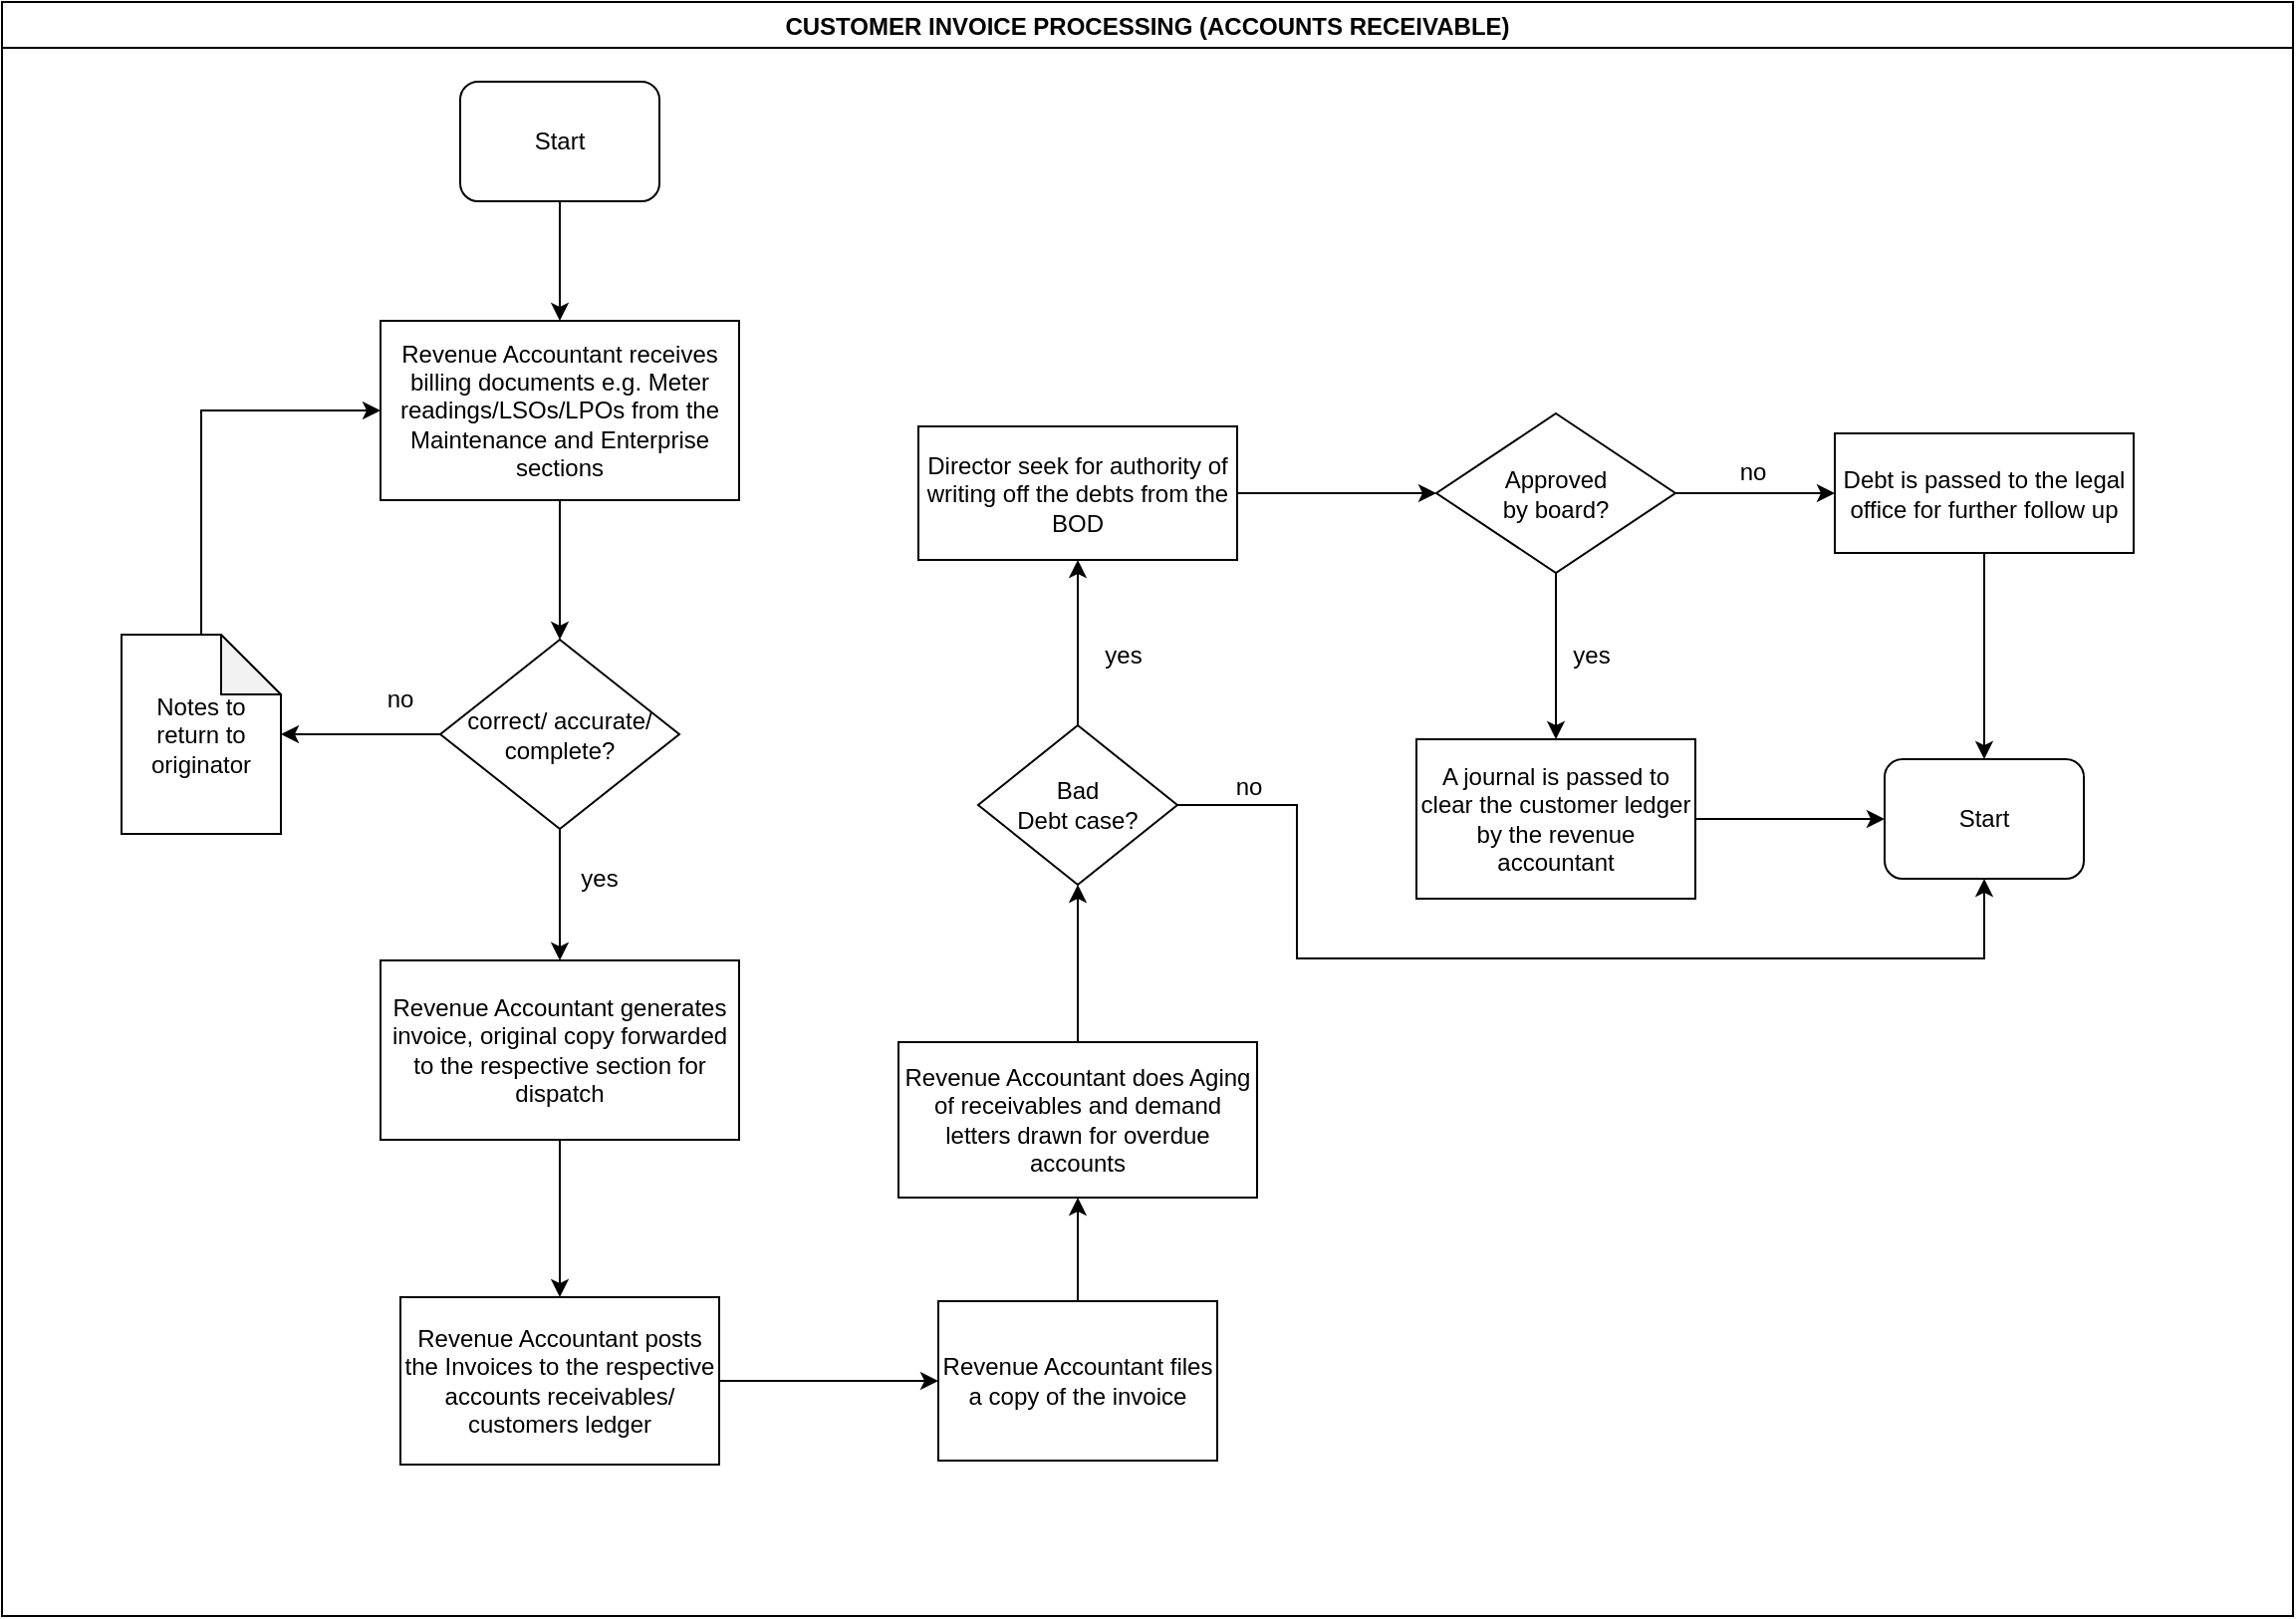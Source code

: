 <mxfile version="13.10.9" type="github">
  <diagram id="5-Zab5vDNF4LBHiWge62" name="Page-1">
    <mxGraphModel dx="1038" dy="547" grid="1" gridSize="10" guides="1" tooltips="1" connect="1" arrows="1" fold="1" page="1" pageScale="1" pageWidth="1169" pageHeight="827" math="0" shadow="0">
      <root>
        <mxCell id="0" />
        <mxCell id="1" parent="0" />
        <mxCell id="2TRREouervGF3PXGptxk-1" value="&#xa;CUSTOMER INVOICE PROCESSING (ACCOUNTS RECEIVABLE)&#xa;" style="swimlane;" vertex="1" parent="1">
          <mxGeometry x="10" y="10" width="1150" height="810" as="geometry" />
        </mxCell>
        <mxCell id="2TRREouervGF3PXGptxk-2" value="Start" style="rounded=1;whiteSpace=wrap;html=1;" vertex="1" parent="2TRREouervGF3PXGptxk-1">
          <mxGeometry x="230" y="40" width="100" height="60" as="geometry" />
        </mxCell>
        <mxCell id="2TRREouervGF3PXGptxk-5" value="Revenue Accountant receives billing documents e.g. Meter readings/LSOs/LPOs from the Maintenance and Enterprise sections" style="rounded=0;whiteSpace=wrap;html=1;" vertex="1" parent="2TRREouervGF3PXGptxk-1">
          <mxGeometry x="190" y="160" width="180" height="90" as="geometry" />
        </mxCell>
        <mxCell id="2TRREouervGF3PXGptxk-4" value="" style="edgeStyle=orthogonalEdgeStyle;rounded=0;orthogonalLoop=1;jettySize=auto;html=1;entryX=0.5;entryY=0;entryDx=0;entryDy=0;" edge="1" parent="2TRREouervGF3PXGptxk-1" source="2TRREouervGF3PXGptxk-2" target="2TRREouervGF3PXGptxk-5">
          <mxGeometry relative="1" as="geometry">
            <mxPoint x="280" y="180" as="targetPoint" />
          </mxGeometry>
        </mxCell>
        <mxCell id="2TRREouervGF3PXGptxk-6" value="Revenue Accountant generates invoice, original copy forwarded to the respective section for dispatch" style="whiteSpace=wrap;html=1;rounded=0;" vertex="1" parent="2TRREouervGF3PXGptxk-1">
          <mxGeometry x="190" y="481" width="180" height="90" as="geometry" />
        </mxCell>
        <mxCell id="2TRREouervGF3PXGptxk-16" value="yes" style="text;html=1;strokeColor=none;fillColor=none;align=center;verticalAlign=middle;whiteSpace=wrap;rounded=0;" vertex="1" parent="2TRREouervGF3PXGptxk-1">
          <mxGeometry x="280" y="430" width="40" height="20" as="geometry" />
        </mxCell>
        <mxCell id="2TRREouervGF3PXGptxk-17" value="no" style="text;html=1;strokeColor=none;fillColor=none;align=center;verticalAlign=middle;whiteSpace=wrap;rounded=0;" vertex="1" parent="2TRREouervGF3PXGptxk-1">
          <mxGeometry x="180" y="340" width="40" height="20" as="geometry" />
        </mxCell>
        <mxCell id="2TRREouervGF3PXGptxk-18" value="Notes to return to originator" style="shape=note;whiteSpace=wrap;html=1;backgroundOutline=1;darkOpacity=0.05;" vertex="1" parent="2TRREouervGF3PXGptxk-1">
          <mxGeometry x="60" y="317.5" width="80" height="100" as="geometry" />
        </mxCell>
        <mxCell id="2TRREouervGF3PXGptxk-20" value="" style="edgeStyle=orthogonalEdgeStyle;rounded=0;orthogonalLoop=1;jettySize=auto;html=1;entryX=0;entryY=0.5;entryDx=0;entryDy=0;" edge="1" parent="2TRREouervGF3PXGptxk-1" source="2TRREouervGF3PXGptxk-18" target="2TRREouervGF3PXGptxk-5">
          <mxGeometry relative="1" as="geometry">
            <mxPoint x="100" y="217.5" as="targetPoint" />
            <Array as="points">
              <mxPoint x="100" y="205" />
            </Array>
          </mxGeometry>
        </mxCell>
        <mxCell id="2TRREouervGF3PXGptxk-21" value="Revenue Accountant posts the Invoices to the respective accounts receivables/ customers ledger" style="whiteSpace=wrap;html=1;rounded=0;" vertex="1" parent="2TRREouervGF3PXGptxk-1">
          <mxGeometry x="200" y="650" width="160" height="84" as="geometry" />
        </mxCell>
        <mxCell id="2TRREouervGF3PXGptxk-22" value="" style="edgeStyle=orthogonalEdgeStyle;rounded=0;orthogonalLoop=1;jettySize=auto;html=1;" edge="1" parent="2TRREouervGF3PXGptxk-1" source="2TRREouervGF3PXGptxk-6" target="2TRREouervGF3PXGptxk-21">
          <mxGeometry relative="1" as="geometry" />
        </mxCell>
        <mxCell id="2TRREouervGF3PXGptxk-25" value="Revenue Accountant files a copy of the invoice" style="whiteSpace=wrap;html=1;rounded=0;" vertex="1" parent="2TRREouervGF3PXGptxk-1">
          <mxGeometry x="470" y="652" width="140" height="80" as="geometry" />
        </mxCell>
        <mxCell id="2TRREouervGF3PXGptxk-26" value="" style="edgeStyle=orthogonalEdgeStyle;rounded=0;orthogonalLoop=1;jettySize=auto;html=1;" edge="1" parent="2TRREouervGF3PXGptxk-1" source="2TRREouervGF3PXGptxk-21" target="2TRREouervGF3PXGptxk-25">
          <mxGeometry relative="1" as="geometry" />
        </mxCell>
        <mxCell id="2TRREouervGF3PXGptxk-35" value="yes" style="text;html=1;strokeColor=none;fillColor=none;align=center;verticalAlign=middle;whiteSpace=wrap;rounded=0;" vertex="1" parent="2TRREouervGF3PXGptxk-1">
          <mxGeometry x="543" y="318" width="40" height="20" as="geometry" />
        </mxCell>
        <mxCell id="2TRREouervGF3PXGptxk-33" value="A journal is passed to clear the customer ledger by the revenue accountant" style="whiteSpace=wrap;html=1;rounded=0;" vertex="1" parent="2TRREouervGF3PXGptxk-1">
          <mxGeometry x="710" y="370" width="140" height="80" as="geometry" />
        </mxCell>
        <mxCell id="2TRREouervGF3PXGptxk-42" value="yes" style="text;html=1;strokeColor=none;fillColor=none;align=center;verticalAlign=middle;whiteSpace=wrap;rounded=0;" vertex="1" parent="2TRREouervGF3PXGptxk-1">
          <mxGeometry x="778" y="318" width="40" height="20" as="geometry" />
        </mxCell>
        <mxCell id="2TRREouervGF3PXGptxk-47" value="no" style="text;html=1;strokeColor=none;fillColor=none;align=center;verticalAlign=middle;whiteSpace=wrap;rounded=0;" vertex="1" parent="2TRREouervGF3PXGptxk-1">
          <mxGeometry x="859" y="226" width="40" height="20" as="geometry" />
        </mxCell>
        <mxCell id="2TRREouervGF3PXGptxk-50" value="Start" style="rounded=1;whiteSpace=wrap;html=1;" vertex="1" parent="2TRREouervGF3PXGptxk-1">
          <mxGeometry x="945" y="380" width="100" height="60" as="geometry" />
        </mxCell>
        <mxCell id="2TRREouervGF3PXGptxk-49" value="" style="edgeStyle=orthogonalEdgeStyle;rounded=0;orthogonalLoop=1;jettySize=auto;html=1;entryX=0;entryY=0.5;entryDx=0;entryDy=0;" edge="1" parent="2TRREouervGF3PXGptxk-1" source="2TRREouervGF3PXGptxk-33" target="2TRREouervGF3PXGptxk-50">
          <mxGeometry relative="1" as="geometry">
            <mxPoint x="940" y="410" as="targetPoint" />
          </mxGeometry>
        </mxCell>
        <mxCell id="2TRREouervGF3PXGptxk-11" value="" style="edgeStyle=orthogonalEdgeStyle;rounded=0;orthogonalLoop=1;jettySize=auto;html=1;" edge="1" parent="1" source="2TRREouervGF3PXGptxk-8" target="2TRREouervGF3PXGptxk-18">
          <mxGeometry relative="1" as="geometry">
            <mxPoint x="150" y="377.5" as="targetPoint" />
          </mxGeometry>
        </mxCell>
        <mxCell id="2TRREouervGF3PXGptxk-13" value="" style="edgeStyle=orthogonalEdgeStyle;rounded=0;orthogonalLoop=1;jettySize=auto;html=1;entryX=0.5;entryY=0;entryDx=0;entryDy=0;" edge="1" parent="1" source="2TRREouervGF3PXGptxk-8" target="2TRREouervGF3PXGptxk-6">
          <mxGeometry relative="1" as="geometry">
            <mxPoint x="290" y="512.5" as="targetPoint" />
          </mxGeometry>
        </mxCell>
        <mxCell id="2TRREouervGF3PXGptxk-8" value="correct/ accurate/ complete?" style="rhombus;whiteSpace=wrap;html=1;rounded=0;" vertex="1" parent="1">
          <mxGeometry x="230" y="330" width="120" height="95" as="geometry" />
        </mxCell>
        <mxCell id="2TRREouervGF3PXGptxk-9" value="" style="edgeStyle=orthogonalEdgeStyle;rounded=0;orthogonalLoop=1;jettySize=auto;html=1;" edge="1" parent="1" source="2TRREouervGF3PXGptxk-5" target="2TRREouervGF3PXGptxk-8">
          <mxGeometry relative="1" as="geometry" />
        </mxCell>
        <mxCell id="2TRREouervGF3PXGptxk-28" value="" style="edgeStyle=orthogonalEdgeStyle;rounded=0;orthogonalLoop=1;jettySize=auto;html=1;" edge="1" parent="1" source="2TRREouervGF3PXGptxk-25" target="2TRREouervGF3PXGptxk-27">
          <mxGeometry relative="1" as="geometry" />
        </mxCell>
        <mxCell id="2TRREouervGF3PXGptxk-30" value="" style="edgeStyle=orthogonalEdgeStyle;rounded=0;orthogonalLoop=1;jettySize=auto;html=1;" edge="1" parent="1" source="2TRREouervGF3PXGptxk-27" target="2TRREouervGF3PXGptxk-29">
          <mxGeometry relative="1" as="geometry" />
        </mxCell>
        <mxCell id="2TRREouervGF3PXGptxk-27" value="Revenue Accountant does Aging of receivables and demand letters drawn for overdue accounts" style="whiteSpace=wrap;html=1;rounded=0;" vertex="1" parent="1">
          <mxGeometry x="460" y="532" width="180" height="78" as="geometry" />
        </mxCell>
        <mxCell id="2TRREouervGF3PXGptxk-32" value="" style="edgeStyle=orthogonalEdgeStyle;rounded=0;orthogonalLoop=1;jettySize=auto;html=1;" edge="1" parent="1" source="2TRREouervGF3PXGptxk-29" target="2TRREouervGF3PXGptxk-31">
          <mxGeometry relative="1" as="geometry" />
        </mxCell>
        <mxCell id="2TRREouervGF3PXGptxk-52" value="" style="edgeStyle=orthogonalEdgeStyle;rounded=0;orthogonalLoop=1;jettySize=auto;html=1;entryX=0.5;entryY=1;entryDx=0;entryDy=0;" edge="1" parent="1" source="2TRREouervGF3PXGptxk-29" target="2TRREouervGF3PXGptxk-50">
          <mxGeometry relative="1" as="geometry">
            <mxPoint x="670" y="413" as="targetPoint" />
            <Array as="points">
              <mxPoint x="660" y="413" />
              <mxPoint x="660" y="490" />
              <mxPoint x="1005" y="490" />
            </Array>
          </mxGeometry>
        </mxCell>
        <mxCell id="2TRREouervGF3PXGptxk-29" value="&lt;div&gt;Bad&lt;/div&gt;&lt;div&gt;Debt case?&lt;/div&gt;" style="rhombus;whiteSpace=wrap;html=1;rounded=0;" vertex="1" parent="1">
          <mxGeometry x="500" y="373" width="100" height="80" as="geometry" />
        </mxCell>
        <mxCell id="2TRREouervGF3PXGptxk-39" value="" style="edgeStyle=orthogonalEdgeStyle;rounded=0;orthogonalLoop=1;jettySize=auto;html=1;" edge="1" parent="1" source="2TRREouervGF3PXGptxk-31" target="2TRREouervGF3PXGptxk-38">
          <mxGeometry relative="1" as="geometry" />
        </mxCell>
        <mxCell id="2TRREouervGF3PXGptxk-31" value="Director seek for authority of writing off the debts from the BOD" style="whiteSpace=wrap;html=1;rounded=0;" vertex="1" parent="1">
          <mxGeometry x="470" y="223" width="160" height="67" as="geometry" />
        </mxCell>
        <mxCell id="2TRREouervGF3PXGptxk-41" value="" style="edgeStyle=orthogonalEdgeStyle;rounded=0;orthogonalLoop=1;jettySize=auto;html=1;entryX=0.5;entryY=0;entryDx=0;entryDy=0;" edge="1" parent="1" source="2TRREouervGF3PXGptxk-38" target="2TRREouervGF3PXGptxk-33">
          <mxGeometry relative="1" as="geometry">
            <mxPoint x="790" y="386.5" as="targetPoint" />
          </mxGeometry>
        </mxCell>
        <mxCell id="2TRREouervGF3PXGptxk-44" value="" style="edgeStyle=orthogonalEdgeStyle;rounded=0;orthogonalLoop=1;jettySize=auto;html=1;" edge="1" parent="1" source="2TRREouervGF3PXGptxk-38" target="2TRREouervGF3PXGptxk-43">
          <mxGeometry relative="1" as="geometry" />
        </mxCell>
        <mxCell id="2TRREouervGF3PXGptxk-38" value="&lt;div&gt;Approved &lt;br&gt;&lt;/div&gt;&lt;div&gt;by board?&lt;/div&gt;" style="rhombus;whiteSpace=wrap;html=1;rounded=0;" vertex="1" parent="1">
          <mxGeometry x="730" y="216.5" width="120" height="80" as="geometry" />
        </mxCell>
        <mxCell id="2TRREouervGF3PXGptxk-46" value="" style="edgeStyle=orthogonalEdgeStyle;rounded=0;orthogonalLoop=1;jettySize=auto;html=1;entryX=0.5;entryY=0;entryDx=0;entryDy=0;" edge="1" parent="1" source="2TRREouervGF3PXGptxk-43" target="2TRREouervGF3PXGptxk-50">
          <mxGeometry relative="1" as="geometry">
            <mxPoint x="1005" y="356.5" as="targetPoint" />
          </mxGeometry>
        </mxCell>
        <mxCell id="2TRREouervGF3PXGptxk-43" value="Debt is passed to the legal office for further follow up" style="whiteSpace=wrap;html=1;rounded=0;" vertex="1" parent="1">
          <mxGeometry x="930" y="226.5" width="150" height="60" as="geometry" />
        </mxCell>
        <mxCell id="2TRREouervGF3PXGptxk-53" value="no" style="text;html=1;strokeColor=none;fillColor=none;align=center;verticalAlign=middle;whiteSpace=wrap;rounded=0;" vertex="1" parent="1">
          <mxGeometry x="616" y="394" width="40" height="20" as="geometry" />
        </mxCell>
      </root>
    </mxGraphModel>
  </diagram>
</mxfile>

